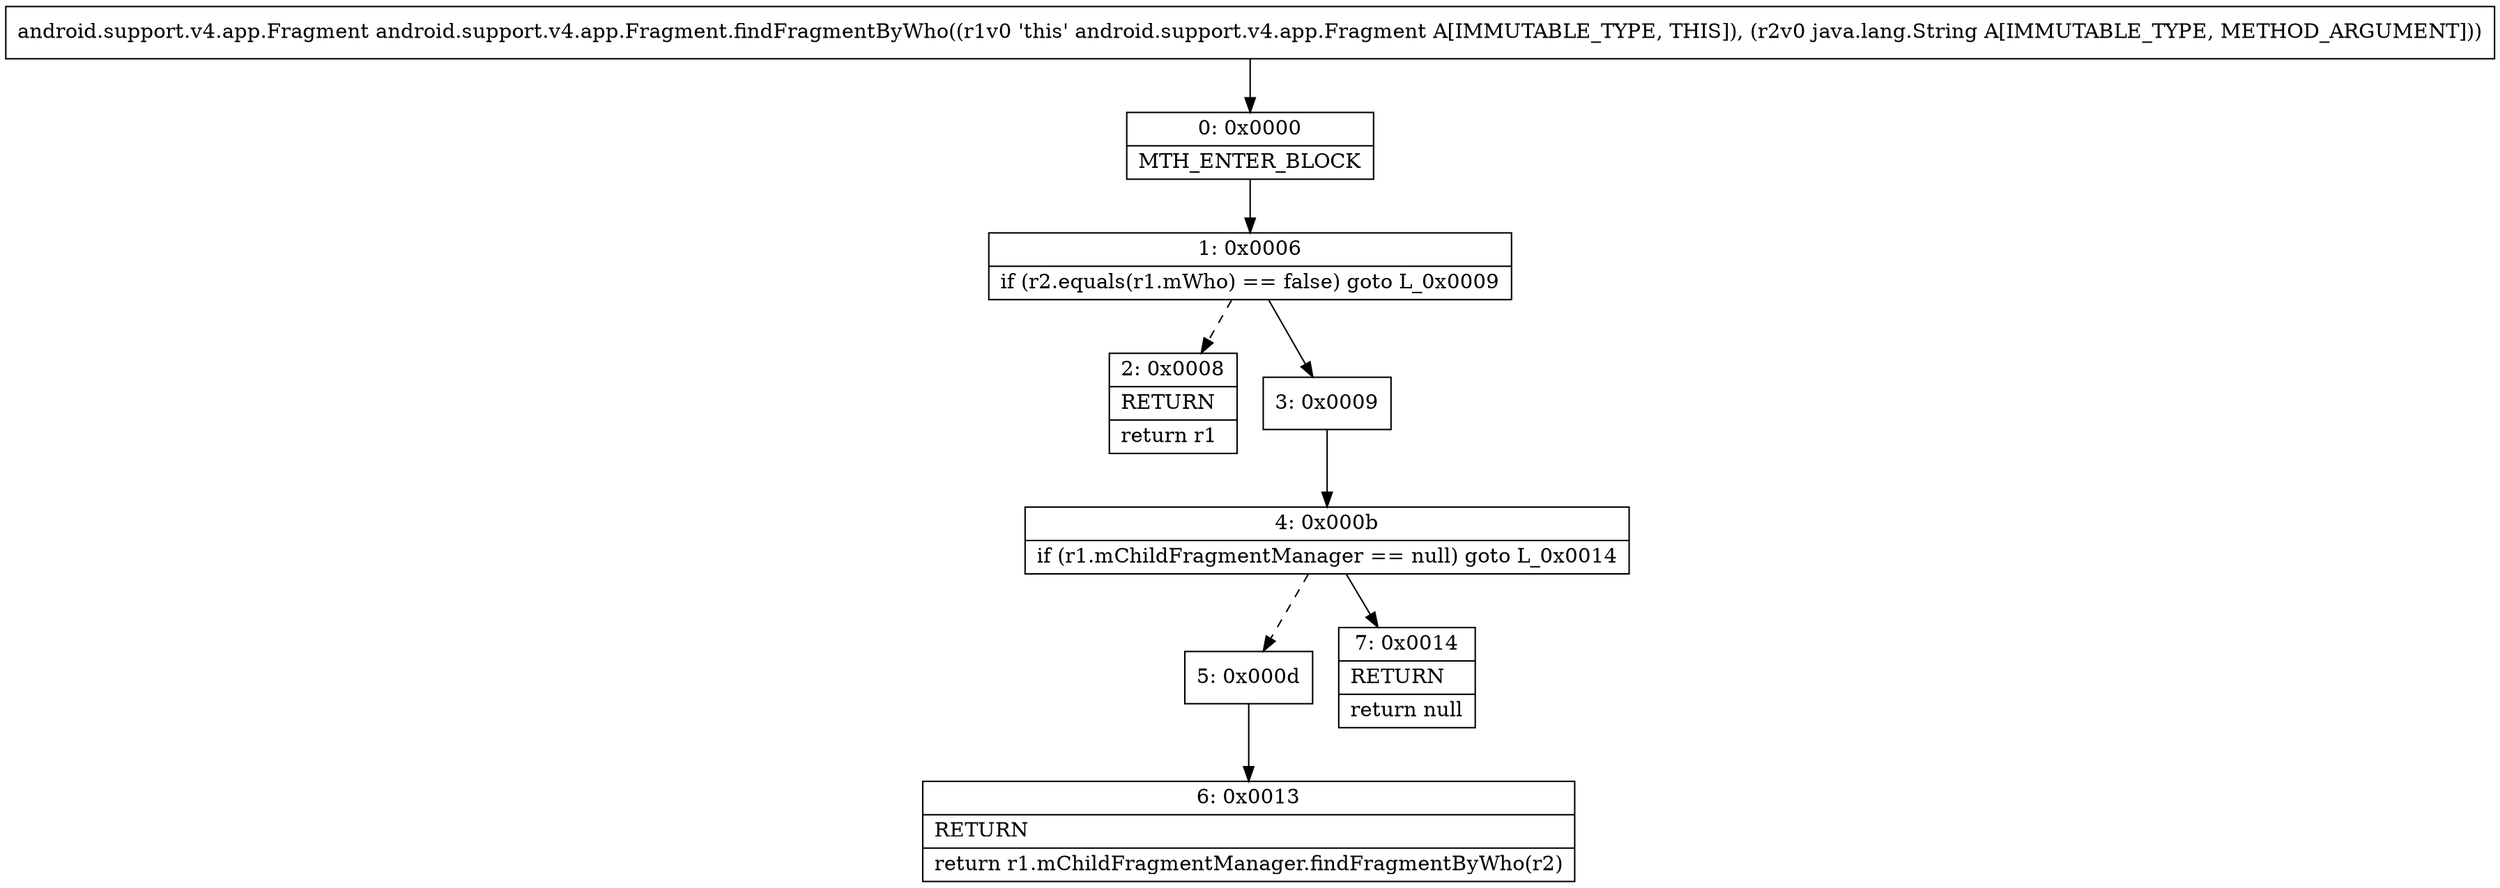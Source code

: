 digraph "CFG forandroid.support.v4.app.Fragment.findFragmentByWho(Ljava\/lang\/String;)Landroid\/support\/v4\/app\/Fragment;" {
Node_0 [shape=record,label="{0\:\ 0x0000|MTH_ENTER_BLOCK\l}"];
Node_1 [shape=record,label="{1\:\ 0x0006|if (r2.equals(r1.mWho) == false) goto L_0x0009\l}"];
Node_2 [shape=record,label="{2\:\ 0x0008|RETURN\l|return r1\l}"];
Node_3 [shape=record,label="{3\:\ 0x0009}"];
Node_4 [shape=record,label="{4\:\ 0x000b|if (r1.mChildFragmentManager == null) goto L_0x0014\l}"];
Node_5 [shape=record,label="{5\:\ 0x000d}"];
Node_6 [shape=record,label="{6\:\ 0x0013|RETURN\l|return r1.mChildFragmentManager.findFragmentByWho(r2)\l}"];
Node_7 [shape=record,label="{7\:\ 0x0014|RETURN\l|return null\l}"];
MethodNode[shape=record,label="{android.support.v4.app.Fragment android.support.v4.app.Fragment.findFragmentByWho((r1v0 'this' android.support.v4.app.Fragment A[IMMUTABLE_TYPE, THIS]), (r2v0 java.lang.String A[IMMUTABLE_TYPE, METHOD_ARGUMENT])) }"];
MethodNode -> Node_0;
Node_0 -> Node_1;
Node_1 -> Node_2[style=dashed];
Node_1 -> Node_3;
Node_3 -> Node_4;
Node_4 -> Node_5[style=dashed];
Node_4 -> Node_7;
Node_5 -> Node_6;
}

